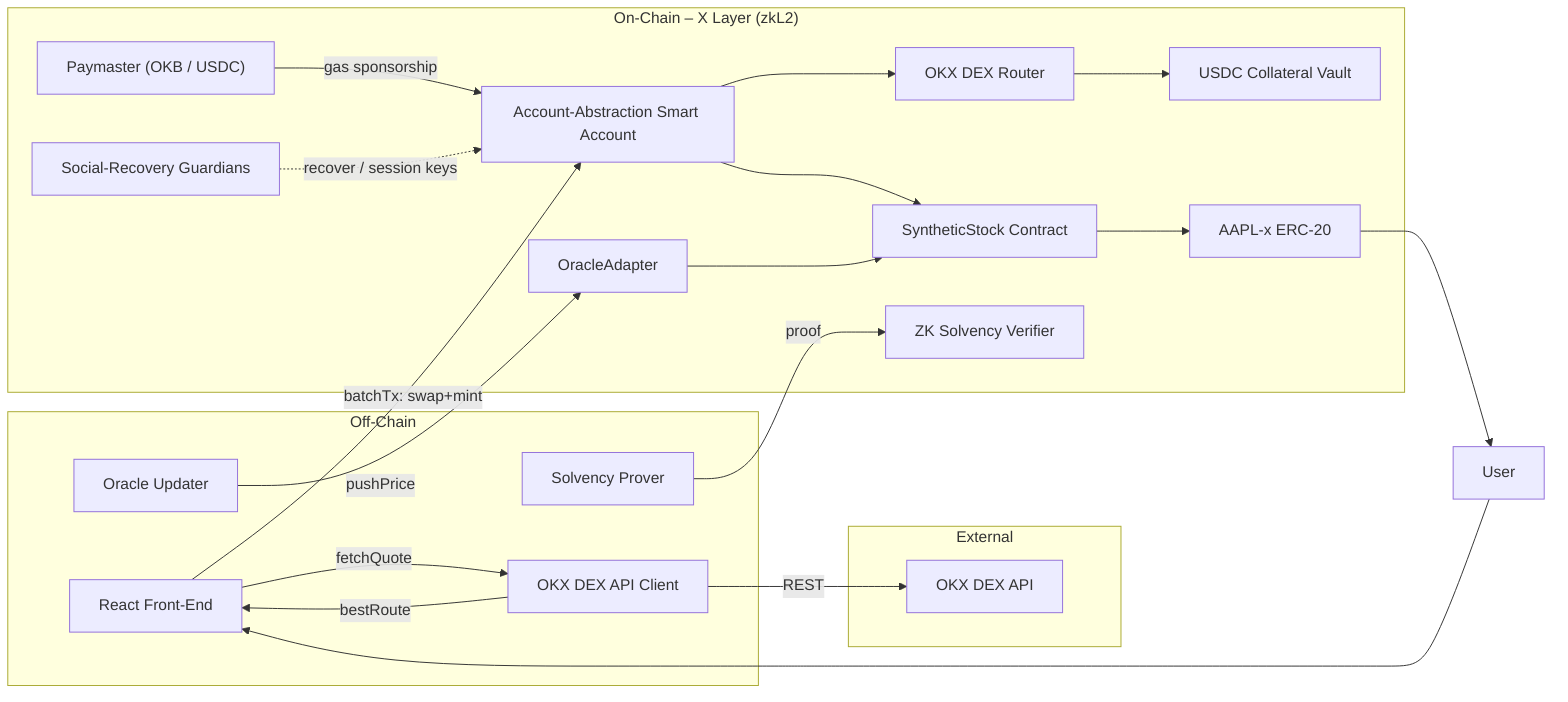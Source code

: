 graph LR
  subgraph "Off-Chain"
    Frontend["React Front-End"]
    DEXClient["OKX DEX API Client"]
    OracleSvc["Oracle Updater"]
    ZKProver["Solvency Prover"]
  end

  subgraph "External"
    OKXAPI["OKX DEX API"]
  end

  subgraph "On-Chain – X Layer (zkL2)"
    AA["Account-Abstraction Smart Account"]
    Paymaster["Paymaster (OKB / USDC)"]
    Guardians["Social-Recovery Guardians"]
    Router["OKX DEX Router"]
    Synth["SyntheticStock Contract"]
    Oracle["OracleAdapter"]
    Vault["USDC Collateral Vault"]
    Token["AAPL-x ERC-20"]
    Verifier["ZK Solvency Verifier"]
  end

  User["User"] --> Frontend
  Frontend -- "fetchQuote" --> DEXClient
  DEXClient -- "REST" --> OKXAPI
  DEXClient -- "bestRoute" --> Frontend
  Frontend -- "batchTx: swap+mint" --> AA
  AA --> Router
  Router --> Vault
  AA --> Synth
  Synth --> Token
  Token --> User
  OracleSvc -- "pushPrice" --> Oracle
  Oracle --> Synth
  ZKProver -- "proof" --> Verifier
  Paymaster -- "gas sponsorship" --> AA
  Guardians -. "recover / session keys" .-> AA